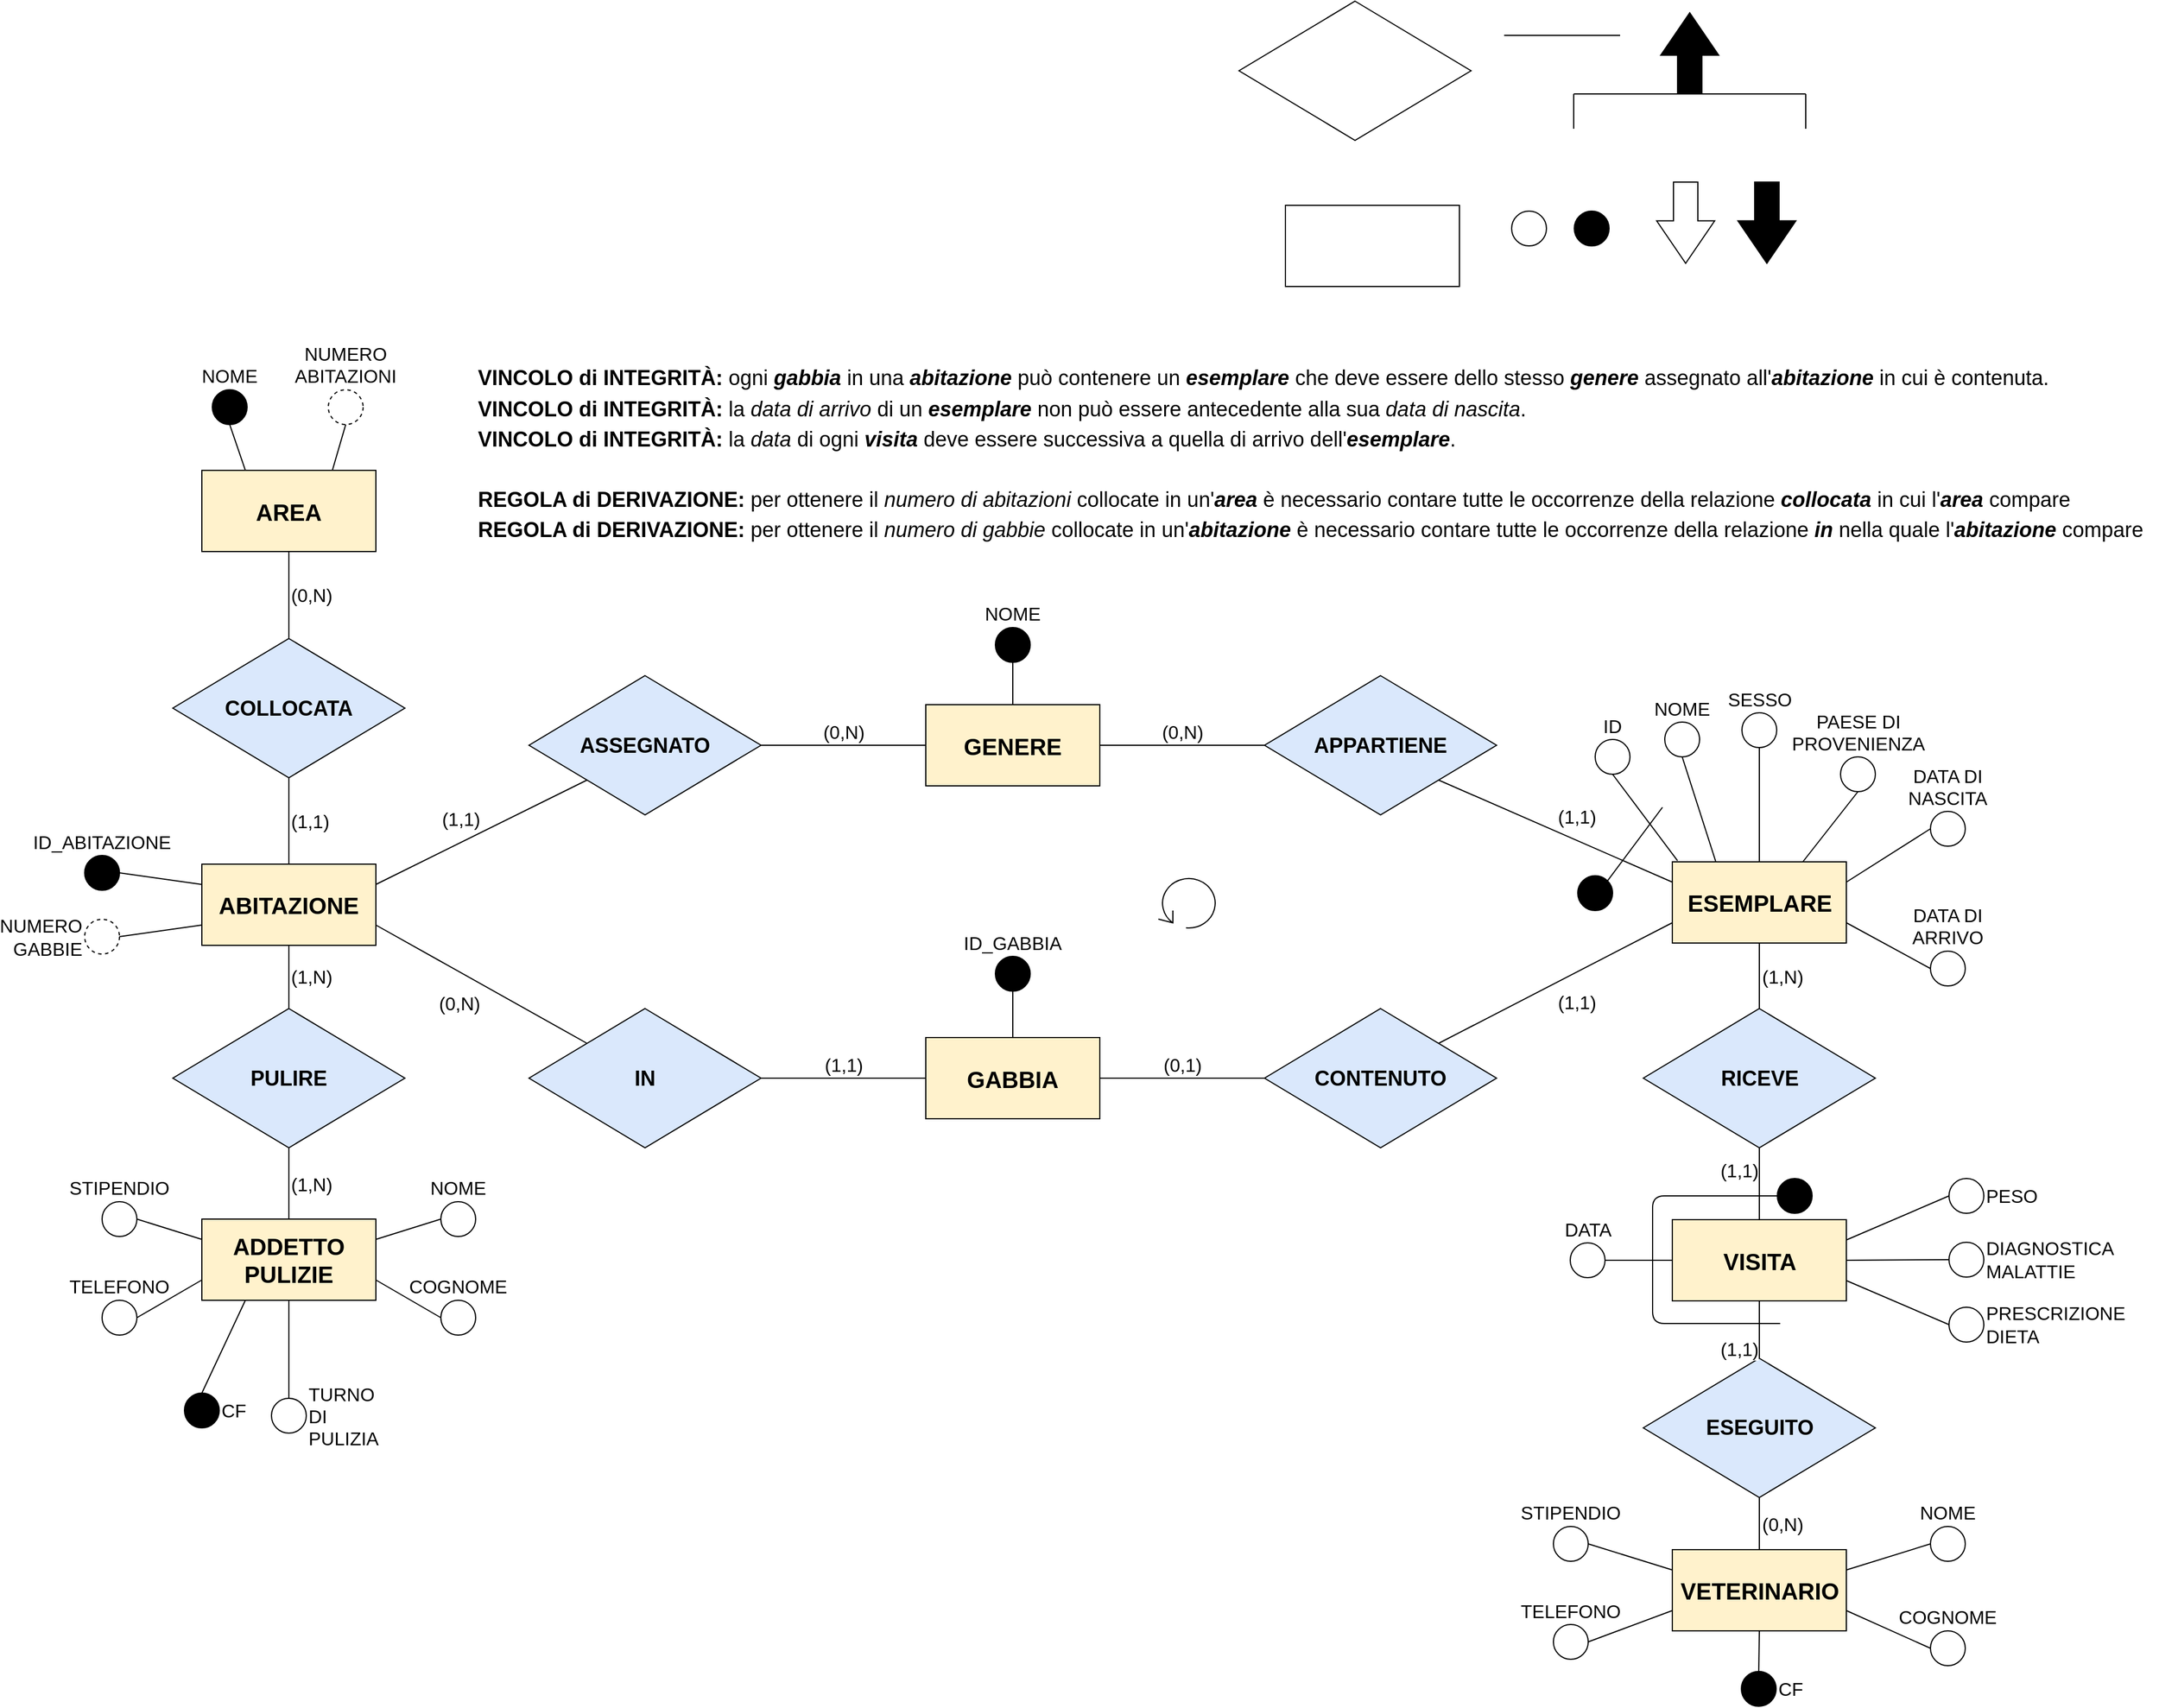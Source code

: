 <mxfile version="12.8.2" type="device"><diagram id="uCaHc9xqAQ-mQhhFOE-_" name="Page-1"><mxGraphModel dx="3413" dy="2965" grid="1" gridSize="10" guides="1" tooltips="1" connect="1" arrows="1" fold="1" page="1" pageScale="1" pageWidth="1920" pageHeight="1200" math="0" shadow="0"><root><mxCell id="0"/><mxCell id="1" parent="0"/><mxCell id="M2oDsuhWPekzFt9G_9ts-1" value="" style="rounded=0;whiteSpace=wrap;html=1;" parent="1" vertex="1"><mxGeometry x="1125" y="-104" width="150" height="70" as="geometry"/></mxCell><mxCell id="M2oDsuhWPekzFt9G_9ts-4" value="" style="html=1;shadow=0;dashed=0;align=center;verticalAlign=middle;shape=mxgraph.arrows2.arrow;dy=0.58;dx=36.6;direction=south;notch=0;" parent="1" vertex="1"><mxGeometry x="1445" y="-124" width="50" height="70" as="geometry"/></mxCell><mxCell id="M2oDsuhWPekzFt9G_9ts-5" value="" style="html=1;shadow=0;dashed=0;align=center;verticalAlign=middle;shape=mxgraph.arrows2.arrow;dy=0.58;dx=36.6;direction=south;notch=0;fillColor=#000000;" parent="1" vertex="1"><mxGeometry x="1515" y="-124" width="50" height="70" as="geometry"/></mxCell><mxCell id="M2oDsuhWPekzFt9G_9ts-7" value="" style="ellipse;whiteSpace=wrap;html=1;aspect=fixed;fillColor=#FFFFFF;" parent="1" vertex="1"><mxGeometry x="1320" y="-99" width="30" height="30" as="geometry"/></mxCell><mxCell id="M2oDsuhWPekzFt9G_9ts-18" value="" style="rhombus;whiteSpace=wrap;html=1;" parent="1" vertex="1"><mxGeometry x="1085" y="-280" width="200" height="120" as="geometry"/></mxCell><mxCell id="M2oDsuhWPekzFt9G_9ts-32" value="" style="endArrow=none;html=1;" parent="1" edge="1"><mxGeometry width="50" height="50" relative="1" as="geometry"><mxPoint x="1413.5" y="-250.5" as="sourcePoint"/><mxPoint x="1313.5" y="-250.5" as="targetPoint"/></mxGeometry></mxCell><mxCell id="M2oDsuhWPekzFt9G_9ts-33" value="" style="html=1;shadow=0;dashed=0;align=center;verticalAlign=middle;shape=mxgraph.arrows2.arrow;dy=0.58;dx=36.6;direction=south;notch=0;fillColor=#000000;rotation=180;" parent="1" vertex="1"><mxGeometry x="1448.5" y="-270" width="50" height="70" as="geometry"/></mxCell><mxCell id="M2oDsuhWPekzFt9G_9ts-34" value="" style="endArrow=none;html=1;" parent="1" edge="1"><mxGeometry width="50" height="50" relative="1" as="geometry"><mxPoint x="1373.5" y="-200" as="sourcePoint"/><mxPoint x="1573.5" y="-200" as="targetPoint"/></mxGeometry></mxCell><mxCell id="M2oDsuhWPekzFt9G_9ts-35" value="" style="endArrow=none;html=1;" parent="1" edge="1"><mxGeometry width="50" height="50" relative="1" as="geometry"><mxPoint x="1573.5" y="-200" as="sourcePoint"/><mxPoint x="1573.5" y="-170" as="targetPoint"/></mxGeometry></mxCell><mxCell id="M2oDsuhWPekzFt9G_9ts-36" value="" style="endArrow=none;html=1;" parent="1" edge="1"><mxGeometry width="50" height="50" relative="1" as="geometry"><mxPoint x="1373.5" y="-200" as="sourcePoint"/><mxPoint x="1373.5" y="-170" as="targetPoint"/><Array as="points"><mxPoint x="1373.5" y="-190"/></Array></mxGeometry></mxCell><mxCell id="M2oDsuhWPekzFt9G_9ts-64" value="" style="ellipse;html=1;aspect=fixed;fillColor=#000000;spacingBottom=0;fontSize=16;align=center;whiteSpace=wrap;labelPosition=center;verticalLabelPosition=top;verticalAlign=bottom;" parent="1" vertex="1"><mxGeometry x="1374" y="-99" width="30" height="30" as="geometry"/></mxCell><mxCell id="BwpWcqL0kcRdy4cG_pwN-1" value="&lt;font size=&quot;1&quot;&gt;&lt;b style=&quot;font-size: 20px&quot;&gt;ADDETTO PULIZIE&lt;/b&gt;&lt;/font&gt;" style="rounded=0;whiteSpace=wrap;html=1;fillColor=#fff2cc;strokeColor=#000000;" parent="1" vertex="1"><mxGeometry x="191" y="770" width="150" height="70" as="geometry"/></mxCell><mxCell id="BwpWcqL0kcRdy4cG_pwN-2" value="&lt;font size=&quot;1&quot;&gt;&lt;b style=&quot;font-size: 18px&quot;&gt;PULIRE&lt;/b&gt;&lt;/font&gt;" style="rhombus;whiteSpace=wrap;html=1;fillColor=#dae8fc;strokeColor=#000000;" parent="1" vertex="1"><mxGeometry x="166" y="588.5" width="200" height="120" as="geometry"/></mxCell><mxCell id="BwpWcqL0kcRdy4cG_pwN-4" value="TURNO DI&amp;nbsp; PULIZIA" style="ellipse;html=1;aspect=fixed;fillColor=#FFFFFF;spacingBottom=0;fontSize=16;align=left;whiteSpace=wrap;labelPosition=right;verticalLabelPosition=middle;verticalAlign=middle;direction=south;" parent="1" vertex="1"><mxGeometry x="251" y="924.5" width="30" height="30" as="geometry"/></mxCell><mxCell id="BwpWcqL0kcRdy4cG_pwN-5" value="&lt;span style=&quot;font-size: 16px ; text-align: left&quot;&gt;(1,N)&lt;/span&gt;" style="endArrow=none;html=1;exitX=0.5;exitY=1;exitDx=0;exitDy=0;labelPosition=right;verticalLabelPosition=middle;align=left;verticalAlign=middle;entryX=0.5;entryY=0;entryDx=0;entryDy=0;" parent="1" source="BwpWcqL0kcRdy4cG_pwN-2" target="BwpWcqL0kcRdy4cG_pwN-1" edge="1"><mxGeometry width="50" height="50" relative="1" as="geometry"><mxPoint x="264.5" y="768" as="sourcePoint"/><mxPoint x="387" y="887.5" as="targetPoint"/></mxGeometry></mxCell><mxCell id="BwpWcqL0kcRdy4cG_pwN-6" value="NOME" style="ellipse;html=1;aspect=fixed;fillColor=#FFFFFF;spacingBottom=0;fontSize=16;align=center;whiteSpace=wrap;labelPosition=center;verticalLabelPosition=top;verticalAlign=bottom;" parent="1" vertex="1"><mxGeometry x="397" y="755" width="30" height="30" as="geometry"/></mxCell><mxCell id="BwpWcqL0kcRdy4cG_pwN-7" value="COGNOME" style="ellipse;html=1;aspect=fixed;fillColor=#FFFFFF;spacingBottom=0;fontSize=16;align=center;whiteSpace=wrap;labelPosition=center;verticalLabelPosition=top;verticalAlign=bottom;" parent="1" vertex="1"><mxGeometry x="397" y="840" width="30" height="30" as="geometry"/></mxCell><mxCell id="BwpWcqL0kcRdy4cG_pwN-8" value="STIPENDIO" style="ellipse;html=1;aspect=fixed;fillColor=#FFFFFF;spacingBottom=0;fontSize=16;align=center;whiteSpace=wrap;labelPosition=center;verticalLabelPosition=top;verticalAlign=bottom;" parent="1" vertex="1"><mxGeometry x="105" y="755" width="30" height="30" as="geometry"/></mxCell><mxCell id="BwpWcqL0kcRdy4cG_pwN-9" value="TELEFONO" style="ellipse;html=1;aspect=fixed;fillColor=#FFFFFF;spacingBottom=0;fontSize=16;align=center;whiteSpace=wrap;labelPosition=center;verticalLabelPosition=top;verticalAlign=bottom;" parent="1" vertex="1"><mxGeometry x="105" y="840" width="30" height="30" as="geometry"/></mxCell><mxCell id="BwpWcqL0kcRdy4cG_pwN-10" value="" style="endArrow=none;html=1;fontSize=16;fontColor=#FFFFFF;entryX=1;entryY=0.5;entryDx=0;entryDy=0;exitX=0;exitY=0.75;exitDx=0;exitDy=0;" parent="1" source="BwpWcqL0kcRdy4cG_pwN-1" target="BwpWcqL0kcRdy4cG_pwN-9" edge="1"><mxGeometry width="50" height="50" relative="1" as="geometry"><mxPoint x="191.5" y="805" as="sourcePoint"/><mxPoint x="-96" y="648" as="targetPoint"/></mxGeometry></mxCell><mxCell id="BwpWcqL0kcRdy4cG_pwN-11" value="" style="endArrow=none;html=1;fontSize=16;fontColor=#FFFFFF;entryX=0;entryY=0.5;entryDx=0;entryDy=0;exitX=1;exitY=0.75;exitDx=0;exitDy=0;" parent="1" source="BwpWcqL0kcRdy4cG_pwN-1" target="BwpWcqL0kcRdy4cG_pwN-7" edge="1"><mxGeometry width="50" height="50" relative="1" as="geometry"><mxPoint x="341.5" y="805" as="sourcePoint"/><mxPoint x="156.5" y="790" as="targetPoint"/></mxGeometry></mxCell><mxCell id="BwpWcqL0kcRdy4cG_pwN-12" value="" style="endArrow=none;html=1;fontSize=16;fontColor=#FFFFFF;entryX=0;entryY=0.5;entryDx=0;entryDy=0;exitX=1;exitY=0.25;exitDx=0;exitDy=0;" parent="1" source="BwpWcqL0kcRdy4cG_pwN-1" target="BwpWcqL0kcRdy4cG_pwN-6" edge="1"><mxGeometry width="50" height="50" relative="1" as="geometry"><mxPoint x="304" y="770" as="sourcePoint"/><mxPoint x="216.5" y="759.5" as="targetPoint"/></mxGeometry></mxCell><mxCell id="BwpWcqL0kcRdy4cG_pwN-13" value="" style="endArrow=none;html=1;fontSize=16;fontColor=#FFFFFF;entryX=1;entryY=0.5;entryDx=0;entryDy=0;exitX=0;exitY=0.25;exitDx=0;exitDy=0;" parent="1" source="BwpWcqL0kcRdy4cG_pwN-1" target="BwpWcqL0kcRdy4cG_pwN-8" edge="1"><mxGeometry width="50" height="50" relative="1" as="geometry"><mxPoint x="229" y="770" as="sourcePoint"/><mxPoint x="276.5" y="744.5" as="targetPoint"/></mxGeometry></mxCell><mxCell id="BwpWcqL0kcRdy4cG_pwN-14" value="" style="endArrow=none;html=1;fontSize=16;fontColor=#FFFFFF;entryX=0;entryY=0.5;entryDx=0;entryDy=0;exitX=0.5;exitY=1;exitDx=0;exitDy=0;" parent="1" source="BwpWcqL0kcRdy4cG_pwN-1" target="BwpWcqL0kcRdy4cG_pwN-4" edge="1"><mxGeometry width="50" height="50" relative="1" as="geometry"><mxPoint x="222" y="870" as="sourcePoint"/><mxPoint x="166" y="902.5" as="targetPoint"/></mxGeometry></mxCell><mxCell id="BwpWcqL0kcRdy4cG_pwN-15" value="CF" style="ellipse;html=1;aspect=fixed;fillColor=#000000;spacingBottom=0;fontSize=16;align=left;whiteSpace=wrap;labelPosition=right;verticalLabelPosition=middle;verticalAlign=middle;" parent="1" vertex="1"><mxGeometry x="176" y="920" width="30" height="30" as="geometry"/></mxCell><mxCell id="BwpWcqL0kcRdy4cG_pwN-16" value="" style="endArrow=none;html=1;entryX=0.25;entryY=1;entryDx=0;entryDy=0;exitX=0.5;exitY=0;exitDx=0;exitDy=0;" parent="1" source="BwpWcqL0kcRdy4cG_pwN-15" target="BwpWcqL0kcRdy4cG_pwN-1" edge="1"><mxGeometry width="50" height="50" relative="1" as="geometry"><mxPoint x="14" y="1149.5" as="sourcePoint"/><mxPoint x="64" y="1099.5" as="targetPoint"/></mxGeometry></mxCell><mxCell id="BwpWcqL0kcRdy4cG_pwN-17" value="&lt;font size=&quot;1&quot;&gt;&lt;b style=&quot;font-size: 20px&quot;&gt;VETERINARIO&lt;/b&gt;&lt;/font&gt;" style="rounded=0;whiteSpace=wrap;html=1;fillColor=#fff2cc;strokeColor=#000000;" parent="1" vertex="1"><mxGeometry x="1458.5" y="1055" width="150" height="70" as="geometry"/></mxCell><mxCell id="BwpWcqL0kcRdy4cG_pwN-20" value="CF" style="ellipse;html=1;aspect=fixed;fillColor=#000000;spacingBottom=0;fontSize=16;align=left;whiteSpace=wrap;labelPosition=right;verticalLabelPosition=middle;verticalAlign=middle;" parent="1" vertex="1"><mxGeometry x="1518" y="1160" width="30" height="30" as="geometry"/></mxCell><mxCell id="BwpWcqL0kcRdy4cG_pwN-21" value="NOME" style="ellipse;html=1;aspect=fixed;fillColor=#FFFFFF;spacingBottom=0;fontSize=16;align=center;whiteSpace=wrap;labelPosition=center;verticalLabelPosition=top;verticalAlign=bottom;" parent="1" vertex="1"><mxGeometry x="1681" y="1035" width="30" height="30" as="geometry"/></mxCell><mxCell id="BwpWcqL0kcRdy4cG_pwN-22" value="COGNOME" style="ellipse;html=1;aspect=fixed;fillColor=#FFFFFF;spacingBottom=0;fontSize=16;align=center;whiteSpace=wrap;labelPosition=center;verticalLabelPosition=top;verticalAlign=bottom;" parent="1" vertex="1"><mxGeometry x="1681" y="1125" width="30" height="30" as="geometry"/></mxCell><mxCell id="BwpWcqL0kcRdy4cG_pwN-23" value="STIPENDIO" style="ellipse;html=1;aspect=fixed;fillColor=#FFFFFF;spacingBottom=0;fontSize=16;align=center;whiteSpace=wrap;labelPosition=center;verticalLabelPosition=top;verticalAlign=bottom;" parent="1" vertex="1"><mxGeometry x="1356" y="1035" width="30" height="30" as="geometry"/></mxCell><mxCell id="BwpWcqL0kcRdy4cG_pwN-24" value="TELEFONO" style="ellipse;html=1;aspect=fixed;fillColor=#FFFFFF;spacingBottom=0;fontSize=16;align=center;whiteSpace=wrap;labelPosition=center;verticalLabelPosition=top;verticalAlign=bottom;" parent="1" vertex="1"><mxGeometry x="1356" y="1119.5" width="30" height="30" as="geometry"/></mxCell><mxCell id="BwpWcqL0kcRdy4cG_pwN-26" value="" style="endArrow=none;html=1;fontSize=16;fontColor=#FFFFFF;entryX=1;entryY=0.5;entryDx=0;entryDy=0;exitX=0;exitY=0.75;exitDx=0;exitDy=0;" parent="1" source="BwpWcqL0kcRdy4cG_pwN-17" target="BwpWcqL0kcRdy4cG_pwN-24" edge="1"><mxGeometry width="50" height="50" relative="1" as="geometry"><mxPoint x="1288.5" y="969.5" as="sourcePoint"/><mxPoint x="1171" y="933" as="targetPoint"/></mxGeometry></mxCell><mxCell id="BwpWcqL0kcRdy4cG_pwN-27" value="" style="endArrow=none;html=1;fontSize=16;fontColor=#FFFFFF;entryX=0;entryY=0.5;entryDx=0;entryDy=0;exitX=1;exitY=0.75;exitDx=0;exitDy=0;" parent="1" source="BwpWcqL0kcRdy4cG_pwN-17" target="BwpWcqL0kcRdy4cG_pwN-22" edge="1"><mxGeometry width="50" height="50" relative="1" as="geometry"><mxPoint x="1468.5" y="1100" as="sourcePoint"/><mxPoint x="1423.5" y="1075" as="targetPoint"/></mxGeometry></mxCell><mxCell id="BwpWcqL0kcRdy4cG_pwN-28" value="" style="endArrow=none;html=1;fontSize=16;fontColor=#FFFFFF;entryX=0.5;entryY=0;entryDx=0;entryDy=0;exitX=0.5;exitY=1;exitDx=0;exitDy=0;" parent="1" source="BwpWcqL0kcRdy4cG_pwN-17" target="BwpWcqL0kcRdy4cG_pwN-20" edge="1"><mxGeometry width="50" height="50" relative="1" as="geometry"><mxPoint x="1536.5" y="1129.5" as="sourcePoint"/><mxPoint x="1533.5" y="1169.5" as="targetPoint"/></mxGeometry></mxCell><mxCell id="BwpWcqL0kcRdy4cG_pwN-29" value="" style="endArrow=none;html=1;fontSize=16;fontColor=#FFFFFF;entryX=0;entryY=0.5;entryDx=0;entryDy=0;exitX=1;exitY=0.25;exitDx=0;exitDy=0;" parent="1" source="BwpWcqL0kcRdy4cG_pwN-17" target="BwpWcqL0kcRdy4cG_pwN-21" edge="1"><mxGeometry width="50" height="50" relative="1" as="geometry"><mxPoint x="1506" y="1065" as="sourcePoint"/><mxPoint x="1483.5" y="1044.5" as="targetPoint"/></mxGeometry></mxCell><mxCell id="BwpWcqL0kcRdy4cG_pwN-30" value="" style="endArrow=none;html=1;fontSize=16;fontColor=#FFFFFF;entryX=1;entryY=0.5;entryDx=0;entryDy=0;exitX=0;exitY=0.25;exitDx=0;exitDy=0;" parent="1" source="BwpWcqL0kcRdy4cG_pwN-17" target="BwpWcqL0kcRdy4cG_pwN-23" edge="1"><mxGeometry width="50" height="50" relative="1" as="geometry"><mxPoint x="1543.5" y="1065" as="sourcePoint"/><mxPoint x="1543.5" y="1029.5" as="targetPoint"/></mxGeometry></mxCell><mxCell id="jpqUMprZbf6wE3b7lJpq-2" value="&lt;span style=&quot;font-size: 18px&quot;&gt;&lt;b&gt;ESEGUITO&lt;/b&gt;&lt;/span&gt;" style="rhombus;whiteSpace=wrap;html=1;fillColor=#dae8fc;strokeColor=#000000;" parent="1" vertex="1"><mxGeometry x="1433.5" y="890" width="200" height="120" as="geometry"/></mxCell><mxCell id="jpqUMprZbf6wE3b7lJpq-3" value="&lt;span style=&quot;font-size: 16px ; text-align: left&quot;&gt;(1,1)&lt;/span&gt;" style="endArrow=none;html=1;entryX=0.5;entryY=0;entryDx=0;entryDy=0;labelPosition=left;verticalLabelPosition=bottom;align=right;verticalAlign=top;exitX=0.5;exitY=1;exitDx=0;exitDy=0;" parent="1" source="jpqUMprZbf6wE3b7lJpq-14" target="jpqUMprZbf6wE3b7lJpq-2" edge="1"><mxGeometry width="50" height="50" relative="1" as="geometry"><mxPoint x="1380.5" y="740" as="sourcePoint"/><mxPoint x="1535.5" y="890" as="targetPoint"/></mxGeometry></mxCell><mxCell id="jpqUMprZbf6wE3b7lJpq-5" value="DATA" style="ellipse;html=1;aspect=fixed;fillColor=#FFFFFF;spacingBottom=0;fontSize=16;align=center;whiteSpace=wrap;labelPosition=center;verticalLabelPosition=top;verticalAlign=bottom;" parent="1" vertex="1"><mxGeometry x="1370.5" y="790.5" width="30" height="30" as="geometry"/></mxCell><mxCell id="jpqUMprZbf6wE3b7lJpq-6" value="" style="endArrow=none;html=1;fontSize=16;fontColor=#FFFFFF;entryX=0;entryY=0.5;entryDx=0;entryDy=0;exitX=1;exitY=0.5;exitDx=0;exitDy=0;" parent="1" source="jpqUMprZbf6wE3b7lJpq-5" target="jpqUMprZbf6wE3b7lJpq-14" edge="1"><mxGeometry width="50" height="50" relative="1" as="geometry"><mxPoint x="1231.5" y="815" as="sourcePoint"/><mxPoint x="1276.5" y="790" as="targetPoint"/></mxGeometry></mxCell><mxCell id="jpqUMprZbf6wE3b7lJpq-8" value="PESO" style="ellipse;html=1;aspect=fixed;fillColor=#FFFFFF;spacingBottom=0;fontSize=16;align=left;whiteSpace=wrap;labelPosition=right;verticalLabelPosition=middle;verticalAlign=middle;" parent="1" vertex="1"><mxGeometry x="1697" y="735" width="30" height="30" as="geometry"/></mxCell><mxCell id="jpqUMprZbf6wE3b7lJpq-9" value="DIAGNOSTICA MALATTIE" style="ellipse;html=1;aspect=fixed;fillColor=#FFFFFF;spacingBottom=0;fontSize=16;align=left;whiteSpace=wrap;labelPosition=right;verticalLabelPosition=middle;verticalAlign=middle;" parent="1" vertex="1"><mxGeometry x="1697" y="790" width="30" height="30" as="geometry"/></mxCell><mxCell id="jpqUMprZbf6wE3b7lJpq-10" value="PRESCRIZIONE DIETA" style="ellipse;html=1;aspect=fixed;fillColor=#FFFFFF;spacingBottom=0;fontSize=16;align=left;whiteSpace=wrap;labelPosition=right;verticalLabelPosition=middle;verticalAlign=middle;" parent="1" vertex="1"><mxGeometry x="1697" y="846" width="30" height="30" as="geometry"/></mxCell><mxCell id="jpqUMprZbf6wE3b7lJpq-11" value="" style="endArrow=none;html=1;fontSize=16;fontColor=#FFFFFF;entryX=1;entryY=0.25;entryDx=0;entryDy=0;exitX=0;exitY=0.5;exitDx=0;exitDy=0;" parent="1" source="jpqUMprZbf6wE3b7lJpq-8" target="jpqUMprZbf6wE3b7lJpq-14" edge="1"><mxGeometry width="50" height="50" relative="1" as="geometry"><mxPoint x="1659" y="922" as="sourcePoint"/><mxPoint x="1694" y="805.5" as="targetPoint"/></mxGeometry></mxCell><mxCell id="jpqUMprZbf6wE3b7lJpq-12" value="" style="endArrow=none;html=1;fontSize=16;fontColor=#FFFFFF;entryX=1;entryY=0.5;entryDx=0;entryDy=0;exitX=0;exitY=0.5;exitDx=0;exitDy=0;" parent="1" source="jpqUMprZbf6wE3b7lJpq-9" target="jpqUMprZbf6wE3b7lJpq-14" edge="1"><mxGeometry width="50" height="50" relative="1" as="geometry"><mxPoint x="1764" y="836.5" as="sourcePoint"/><mxPoint x="1694" y="805.5" as="targetPoint"/></mxGeometry></mxCell><mxCell id="jpqUMprZbf6wE3b7lJpq-13" value="" style="endArrow=none;html=1;fontSize=16;fontColor=#FFFFFF;exitX=0;exitY=0.5;exitDx=0;exitDy=0;entryX=1;entryY=0.75;entryDx=0;entryDy=0;" parent="1" source="jpqUMprZbf6wE3b7lJpq-10" target="jpqUMprZbf6wE3b7lJpq-14" edge="1"><mxGeometry width="50" height="50" relative="1" as="geometry"><mxPoint x="1764" y="922" as="sourcePoint"/><mxPoint x="1694" y="805.5" as="targetPoint"/></mxGeometry></mxCell><mxCell id="jpqUMprZbf6wE3b7lJpq-14" value="&lt;font size=&quot;1&quot;&gt;&lt;b style=&quot;font-size: 20px&quot;&gt;VISITA&lt;/b&gt;&lt;/font&gt;" style="rounded=0;whiteSpace=wrap;html=1;fillColor=#fff2cc;strokeColor=#000000;" parent="1" vertex="1"><mxGeometry x="1458.5" y="770.5" width="150" height="70" as="geometry"/></mxCell><mxCell id="jpqUMprZbf6wE3b7lJpq-15" value="&lt;span style=&quot;font-size: 16px ; text-align: left&quot;&gt;(1,1)&lt;/span&gt;" style="endArrow=none;html=1;entryX=0.5;entryY=0;entryDx=0;entryDy=0;labelPosition=left;verticalLabelPosition=top;align=right;verticalAlign=bottom;exitX=0.5;exitY=1;exitDx=0;exitDy=0;" parent="1" source="0aWFggnTnpbjUfqUeQiB-104" target="jpqUMprZbf6wE3b7lJpq-14" edge="1"><mxGeometry width="50" height="50" relative="1" as="geometry"><mxPoint x="1533.5" y="735" as="sourcePoint"/><mxPoint x="1568.5" y="678" as="targetPoint"/></mxGeometry></mxCell><mxCell id="jpqUMprZbf6wE3b7lJpq-17" value="&lt;font color=&quot;#000000&quot;&gt;(0,N)&lt;br&gt;&lt;/font&gt;" style="endArrow=none;html=1;fontSize=16;fontColor=#FFFFFF;exitX=0.5;exitY=0;exitDx=0;exitDy=0;entryX=0.5;entryY=1;entryDx=0;entryDy=0;labelPosition=right;verticalLabelPosition=middle;align=left;verticalAlign=middle;" parent="1" source="BwpWcqL0kcRdy4cG_pwN-17" target="jpqUMprZbf6wE3b7lJpq-2" edge="1"><mxGeometry width="50" height="50" relative="1" as="geometry"><mxPoint x="1107.5" y="1016" as="sourcePoint"/><mxPoint x="1533.5" y="1025" as="targetPoint"/></mxGeometry></mxCell><mxCell id="jpqUMprZbf6wE3b7lJpq-18" value="" style="ellipse;html=1;aspect=fixed;fillColor=#000000;spacingBottom=0;fontSize=16;align=center;whiteSpace=wrap;labelPosition=center;verticalLabelPosition=top;verticalAlign=bottom;" parent="1" vertex="1"><mxGeometry x="1549" y="735" width="30" height="30" as="geometry"/></mxCell><mxCell id="jpqUMprZbf6wE3b7lJpq-19" value="" style="endArrow=none;html=1;" parent="1" edge="1"><mxGeometry width="50" height="50" relative="1" as="geometry"><mxPoint x="1441.5" y="800" as="sourcePoint"/><mxPoint x="1551.5" y="860" as="targetPoint"/><Array as="points"><mxPoint x="1441.5" y="860"/></Array></mxGeometry></mxCell><mxCell id="jpqUMprZbf6wE3b7lJpq-20" value="" style="endArrow=none;html=1;exitX=0;exitY=0.5;exitDx=0;exitDy=0;" parent="1" source="jpqUMprZbf6wE3b7lJpq-18" edge="1"><mxGeometry width="50" height="50" relative="1" as="geometry"><mxPoint x="1551.5" y="750" as="sourcePoint"/><mxPoint x="1441.5" y="810" as="targetPoint"/><Array as="points"><mxPoint x="1441.5" y="750"/></Array></mxGeometry></mxCell><mxCell id="0aWFggnTnpbjUfqUeQiB-56" value="&lt;font size=&quot;1&quot;&gt;&lt;b style=&quot;font-size: 20px&quot;&gt;ESEMPLARE&lt;/b&gt;&lt;/font&gt;" style="rounded=0;whiteSpace=wrap;html=1;fillColor=#fff2cc;strokeColor=#000000;" parent="1" vertex="1"><mxGeometry x="1458.5" y="462" width="150" height="70" as="geometry"/></mxCell><mxCell id="0aWFggnTnpbjUfqUeQiB-57" value="&lt;span style=&quot;font-size: 20px&quot;&gt;&lt;b&gt;AREA&lt;/b&gt;&lt;/span&gt;" style="rounded=0;whiteSpace=wrap;html=1;fillColor=#fff2cc;strokeColor=#000000;" parent="1" vertex="1"><mxGeometry x="191" y="124.5" width="150" height="70" as="geometry"/></mxCell><mxCell id="0aWFggnTnpbjUfqUeQiB-58" value="&lt;span style=&quot;font-size: 20px&quot;&gt;&lt;b&gt;ABITAZIONE&lt;/b&gt;&lt;/span&gt;" style="rounded=0;whiteSpace=wrap;html=1;fillColor=#fff2cc;strokeColor=#000000;" parent="1" vertex="1"><mxGeometry x="191" y="464" width="150" height="70" as="geometry"/></mxCell><mxCell id="0aWFggnTnpbjUfqUeQiB-59" value="&lt;font size=&quot;1&quot;&gt;&lt;b style=&quot;font-size: 20px&quot;&gt;GABBIA&lt;/b&gt;&lt;/font&gt;" style="rounded=0;whiteSpace=wrap;html=1;fillColor=#fff2cc;strokeColor=#000000;" parent="1" vertex="1"><mxGeometry x="815" y="613.5" width="150" height="70" as="geometry"/></mxCell><mxCell id="0aWFggnTnpbjUfqUeQiB-60" value="&lt;span style=&quot;font-size: 18px&quot;&gt;&lt;b&gt;CONTENUTO&lt;/b&gt;&lt;/span&gt;" style="rhombus;whiteSpace=wrap;html=1;fillColor=#dae8fc;strokeColor=#000000;" parent="1" vertex="1"><mxGeometry x="1107" y="588.5" width="200" height="120" as="geometry"/></mxCell><mxCell id="0aWFggnTnpbjUfqUeQiB-61" value="&lt;span style=&quot;font-size: 16px ; text-align: left&quot;&gt;(1,1)&lt;/span&gt;" style="endArrow=none;html=1;exitX=0;exitY=0.75;exitDx=0;exitDy=0;entryX=1;entryY=0;entryDx=0;entryDy=0;labelPosition=right;verticalLabelPosition=bottom;align=left;verticalAlign=top;" parent="1" source="0aWFggnTnpbjUfqUeQiB-56" target="0aWFggnTnpbjUfqUeQiB-60" edge="1"><mxGeometry width="50" height="50" relative="1" as="geometry"><mxPoint x="1601" y="535.5" as="sourcePoint"/><mxPoint x="1246.0" y="497" as="targetPoint"/></mxGeometry></mxCell><mxCell id="0aWFggnTnpbjUfqUeQiB-62" value="&lt;span style=&quot;font-size: 16px ; text-align: left&quot;&gt;(0,1)&lt;/span&gt;" style="endArrow=none;html=1;exitX=0;exitY=0.5;exitDx=0;exitDy=0;labelPosition=center;verticalLabelPosition=top;align=center;verticalAlign=bottom;entryX=1;entryY=0.5;entryDx=0;entryDy=0;" parent="1" source="0aWFggnTnpbjUfqUeQiB-60" target="0aWFggnTnpbjUfqUeQiB-59" edge="1"><mxGeometry width="50" height="50" relative="1" as="geometry"><mxPoint x="1015" y="557" as="sourcePoint"/><mxPoint x="955" y="521" as="targetPoint"/></mxGeometry></mxCell><mxCell id="0aWFggnTnpbjUfqUeQiB-63" value="&lt;span style=&quot;font-size: 18px&quot;&gt;&lt;b&gt;IN&lt;/b&gt;&lt;/span&gt;" style="rhombus;whiteSpace=wrap;html=1;fillColor=#dae8fc;strokeColor=#000000;" parent="1" vertex="1"><mxGeometry x="473" y="588.5" width="200" height="120" as="geometry"/></mxCell><mxCell id="0aWFggnTnpbjUfqUeQiB-64" value="&lt;span style=&quot;font-size: 16px ; text-align: left&quot;&gt;(0,N)&lt;/span&gt;" style="endArrow=none;html=1;entryX=0;entryY=0;entryDx=0;entryDy=0;labelPosition=left;verticalLabelPosition=bottom;align=right;verticalAlign=top;exitX=1;exitY=0.75;exitDx=0;exitDy=0;" parent="1" source="0aWFggnTnpbjUfqUeQiB-58" target="0aWFggnTnpbjUfqUeQiB-63" edge="1"><mxGeometry width="50" height="50" relative="1" as="geometry"><mxPoint x="736" y="389" as="sourcePoint"/><mxPoint x="306" y="502.5" as="targetPoint"/></mxGeometry></mxCell><mxCell id="0aWFggnTnpbjUfqUeQiB-65" value="&lt;span style=&quot;font-size: 16px ; text-align: left&quot;&gt;(1,1)&lt;/span&gt;" style="endArrow=none;html=1;entryX=0;entryY=0.5;entryDx=0;entryDy=0;exitX=1;exitY=0.5;exitDx=0;exitDy=0;labelPosition=center;verticalLabelPosition=top;align=center;verticalAlign=bottom;" parent="1" source="0aWFggnTnpbjUfqUeQiB-63" target="0aWFggnTnpbjUfqUeQiB-59" edge="1"><mxGeometry width="50" height="50" relative="1" as="geometry"><mxPoint x="910" y="612" as="sourcePoint"/><mxPoint x="810" y="612" as="targetPoint"/></mxGeometry></mxCell><mxCell id="0aWFggnTnpbjUfqUeQiB-66" value="&lt;span style=&quot;font-size: 16px ; text-align: left&quot;&gt;(1,N)&lt;/span&gt;" style="endArrow=none;html=1;labelPosition=right;verticalLabelPosition=middle;align=left;verticalAlign=middle;entryX=0.5;entryY=1;entryDx=0;entryDy=0;exitX=0.5;exitY=0;exitDx=0;exitDy=0;" parent="1" source="BwpWcqL0kcRdy4cG_pwN-2" target="0aWFggnTnpbjUfqUeQiB-58" edge="1"><mxGeometry width="50" height="50" relative="1" as="geometry"><mxPoint x="230" y="605" as="sourcePoint"/><mxPoint x="566" y="609" as="targetPoint"/></mxGeometry></mxCell><mxCell id="0aWFggnTnpbjUfqUeQiB-67" value="&lt;span style=&quot;font-size: 18px&quot;&gt;&lt;b&gt;COLLOCATA&lt;/b&gt;&lt;/span&gt;" style="rhombus;whiteSpace=wrap;html=1;fillColor=#dae8fc;strokeColor=#000000;" parent="1" vertex="1"><mxGeometry x="166" y="269.5" width="200" height="120" as="geometry"/></mxCell><mxCell id="0aWFggnTnpbjUfqUeQiB-68" value="&lt;span style=&quot;font-size: 16px&quot;&gt;(0,N)&lt;/span&gt;" style="endArrow=none;html=1;entryX=0.5;entryY=1;entryDx=0;entryDy=0;exitX=0.5;exitY=0;exitDx=0;exitDy=0;labelPosition=right;verticalLabelPosition=middle;align=left;verticalAlign=middle;" parent="1" source="0aWFggnTnpbjUfqUeQiB-67" target="0aWFggnTnpbjUfqUeQiB-57" edge="1"><mxGeometry width="50" height="50" relative="1" as="geometry"><mxPoint x="-164" y="944.5" as="sourcePoint"/><mxPoint x="-114" y="894.5" as="targetPoint"/></mxGeometry></mxCell><mxCell id="0aWFggnTnpbjUfqUeQiB-69" value="&lt;font style=&quot;font-size: 16px&quot;&gt;(1,1)&lt;/font&gt;" style="endArrow=none;html=1;entryX=0.5;entryY=1;entryDx=0;entryDy=0;exitX=0.5;exitY=0;exitDx=0;exitDy=0;align=left;labelPosition=right;verticalLabelPosition=middle;verticalAlign=middle;" parent="1" source="0aWFggnTnpbjUfqUeQiB-58" target="0aWFggnTnpbjUfqUeQiB-67" edge="1"><mxGeometry width="50" height="50" relative="1" as="geometry"><mxPoint x="-174" y="883.5" as="sourcePoint"/><mxPoint x="-124" y="833.5" as="targetPoint"/></mxGeometry></mxCell><mxCell id="0aWFggnTnpbjUfqUeQiB-70" value="DATA DI ARRIVO" style="ellipse;html=1;aspect=fixed;fillColor=#FFFFFF;spacingBottom=0;fontSize=16;align=center;whiteSpace=wrap;labelPosition=center;verticalLabelPosition=top;verticalAlign=bottom;" parent="1" vertex="1"><mxGeometry x="1681" y="539" width="30" height="30" as="geometry"/></mxCell><mxCell id="0aWFggnTnpbjUfqUeQiB-71" value="NOME" style="ellipse;html=1;aspect=fixed;fillColor=#FFFFFF;spacingBottom=0;fontSize=16;align=center;whiteSpace=wrap;labelPosition=center;verticalLabelPosition=top;verticalAlign=bottom;" parent="1" vertex="1"><mxGeometry x="1452" y="341.5" width="30" height="30" as="geometry"/></mxCell><mxCell id="0aWFggnTnpbjUfqUeQiB-72" value="PAESE DI PROVENIENZA" style="ellipse;html=1;aspect=fixed;fillColor=#FFFFFF;spacingBottom=0;fontSize=16;align=center;whiteSpace=wrap;labelPosition=center;verticalLabelPosition=top;verticalAlign=bottom;" parent="1" vertex="1"><mxGeometry x="1603.5" y="371.5" width="30" height="30" as="geometry"/></mxCell><mxCell id="0aWFggnTnpbjUfqUeQiB-73" value="SESSO" style="ellipse;html=1;aspect=fixed;fillColor=#FFFFFF;spacingBottom=0;fontSize=16;align=center;whiteSpace=wrap;labelPosition=center;verticalLabelPosition=top;verticalAlign=bottom;" parent="1" vertex="1"><mxGeometry x="1518.5" y="333.5" width="30" height="30" as="geometry"/></mxCell><mxCell id="0aWFggnTnpbjUfqUeQiB-74" value="DATA DI NASCITA" style="ellipse;html=1;aspect=fixed;fillColor=#FFFFFF;spacingBottom=0;fontSize=16;align=center;whiteSpace=wrap;labelPosition=center;verticalLabelPosition=top;verticalAlign=bottom;" parent="1" vertex="1"><mxGeometry x="1681" y="418.5" width="30" height="30" as="geometry"/></mxCell><mxCell id="0aWFggnTnpbjUfqUeQiB-75" value="NOME" style="ellipse;html=1;aspect=fixed;fillColor=#000000;spacingBottom=0;fontSize=16;align=center;whiteSpace=wrap;labelPosition=center;verticalLabelPosition=top;verticalAlign=bottom;" parent="1" vertex="1"><mxGeometry x="200" y="55" width="30" height="30" as="geometry"/></mxCell><mxCell id="0aWFggnTnpbjUfqUeQiB-76" value="NUMERO ABITAZIONI" style="ellipse;html=1;aspect=fixed;fillColor=#FFFFFF;spacingBottom=0;fontSize=16;align=center;whiteSpace=wrap;labelPosition=center;verticalLabelPosition=top;verticalAlign=bottom;dashed=1;" parent="1" vertex="1"><mxGeometry x="300" y="55" width="30" height="30" as="geometry"/></mxCell><mxCell id="0aWFggnTnpbjUfqUeQiB-77" value="ID_ABITAZIONE" style="ellipse;html=1;aspect=fixed;fillColor=#000000;spacingBottom=0;fontSize=16;align=center;whiteSpace=wrap;labelPosition=center;verticalLabelPosition=top;verticalAlign=bottom;" parent="1" vertex="1"><mxGeometry x="90" y="456.5" width="30" height="30" as="geometry"/></mxCell><mxCell id="0aWFggnTnpbjUfqUeQiB-78" value="ID_GABBIA" style="ellipse;html=1;aspect=fixed;fillColor=#000000;spacingBottom=0;fontSize=16;align=center;whiteSpace=wrap;labelPosition=center;verticalLabelPosition=top;verticalAlign=bottom;" parent="1" vertex="1"><mxGeometry x="875" y="543.5" width="30" height="30" as="geometry"/></mxCell><mxCell id="0aWFggnTnpbjUfqUeQiB-79" value="NUMERO GABBIE" style="ellipse;html=1;aspect=fixed;fillColor=#FFFFFF;spacingBottom=0;fontSize=16;align=right;whiteSpace=wrap;labelPosition=left;verticalLabelPosition=middle;verticalAlign=middle;dashed=1;" parent="1" vertex="1"><mxGeometry x="90" y="511.5" width="30" height="30" as="geometry"/></mxCell><mxCell id="0aWFggnTnpbjUfqUeQiB-80" value="" style="endArrow=none;html=1;fontSize=16;fontColor=#FFFFFF;exitX=0.5;exitY=1;exitDx=0;exitDy=0;entryX=0.5;entryY=0;entryDx=0;entryDy=0;" parent="1" source="0aWFggnTnpbjUfqUeQiB-78" target="0aWFggnTnpbjUfqUeQiB-59" edge="1"><mxGeometry width="50" height="50" relative="1" as="geometry"><mxPoint x="265" y="1083.5" as="sourcePoint"/><mxPoint x="880" y="538.5" as="targetPoint"/></mxGeometry></mxCell><mxCell id="0aWFggnTnpbjUfqUeQiB-81" value="" style="endArrow=none;html=1;fontSize=16;fontColor=#FFFFFF;exitX=1;exitY=0.5;exitDx=0;exitDy=0;entryX=0;entryY=0.25;entryDx=0;entryDy=0;" parent="1" source="0aWFggnTnpbjUfqUeQiB-77" target="0aWFggnTnpbjUfqUeQiB-58" edge="1"><mxGeometry width="50" height="50" relative="1" as="geometry"><mxPoint x="-269.607" y="514.393" as="sourcePoint"/><mxPoint x="196" y="464.5" as="targetPoint"/></mxGeometry></mxCell><mxCell id="0aWFggnTnpbjUfqUeQiB-82" value="" style="endArrow=none;html=1;fontSize=16;fontColor=#FFFFFF;entryX=0.25;entryY=0;entryDx=0;entryDy=0;exitX=0.5;exitY=1;exitDx=0;exitDy=0;" parent="1" source="0aWFggnTnpbjUfqUeQiB-75" target="0aWFggnTnpbjUfqUeQiB-57" edge="1"><mxGeometry width="50" height="50" relative="1" as="geometry"><mxPoint x="101" y="465.5" as="sourcePoint"/><mxPoint x="-4" y="400" as="targetPoint"/></mxGeometry></mxCell><mxCell id="0aWFggnTnpbjUfqUeQiB-83" value="" style="endArrow=none;html=1;fontSize=16;fontColor=#FFFFFF;entryX=0.75;entryY=0;entryDx=0;entryDy=0;exitX=0.5;exitY=1;exitDx=0;exitDy=0;" parent="1" source="0aWFggnTnpbjUfqUeQiB-76" target="0aWFggnTnpbjUfqUeQiB-57" edge="1"><mxGeometry width="50" height="50" relative="1" as="geometry"><mxPoint x="56" y="154.5" as="sourcePoint"/><mxPoint x="21" y="169.5" as="targetPoint"/></mxGeometry></mxCell><mxCell id="0aWFggnTnpbjUfqUeQiB-84" value="" style="endArrow=none;html=1;fontSize=16;fontColor=#FFFFFF;entryX=0;entryY=0.75;entryDx=0;entryDy=0;exitX=1;exitY=0.5;exitDx=0;exitDy=0;" parent="1" source="0aWFggnTnpbjUfqUeQiB-79" target="0aWFggnTnpbjUfqUeQiB-58" edge="1"><mxGeometry width="50" height="50" relative="1" as="geometry"><mxPoint x="-514" y="930" as="sourcePoint"/><mxPoint x="-464" y="880" as="targetPoint"/></mxGeometry></mxCell><mxCell id="0aWFggnTnpbjUfqUeQiB-85" value="(1,1)" style="endArrow=none;html=1;exitX=0;exitY=0.25;exitDx=0;exitDy=0;entryX=1;entryY=1;entryDx=0;entryDy=0;fontSize=16;labelPosition=right;verticalLabelPosition=top;align=left;verticalAlign=bottom;" parent="1" source="0aWFggnTnpbjUfqUeQiB-56" target="0aWFggnTnpbjUfqUeQiB-97" edge="1"><mxGeometry width="50" height="50" relative="1" as="geometry"><mxPoint x="1468.5" y="507" as="sourcePoint"/><mxPoint x="1376.0" y="433.5" as="targetPoint"/></mxGeometry></mxCell><mxCell id="0aWFggnTnpbjUfqUeQiB-86" value="" style="endArrow=none;html=1;exitX=0.25;exitY=0;exitDx=0;exitDy=0;entryX=0.5;entryY=1;entryDx=0;entryDy=0;" parent="1" source="0aWFggnTnpbjUfqUeQiB-56" target="0aWFggnTnpbjUfqUeQiB-71" edge="1"><mxGeometry width="50" height="50" relative="1" as="geometry"><mxPoint x="1506" y="472" as="sourcePoint"/><mxPoint x="1328.5" y="403.5" as="targetPoint"/></mxGeometry></mxCell><mxCell id="0aWFggnTnpbjUfqUeQiB-87" value="" style="endArrow=none;html=1;exitX=0.5;exitY=0;exitDx=0;exitDy=0;entryX=0.5;entryY=1;entryDx=0;entryDy=0;" parent="1" source="0aWFggnTnpbjUfqUeQiB-56" target="0aWFggnTnpbjUfqUeQiB-73" edge="1"><mxGeometry width="50" height="50" relative="1" as="geometry"><mxPoint x="1516" y="482" as="sourcePoint"/><mxPoint x="1338.5" y="413.5" as="targetPoint"/></mxGeometry></mxCell><mxCell id="0aWFggnTnpbjUfqUeQiB-88" value="" style="endArrow=none;html=1;exitX=0.75;exitY=0;exitDx=0;exitDy=0;entryX=0.5;entryY=1;entryDx=0;entryDy=0;" parent="1" source="0aWFggnTnpbjUfqUeQiB-56" target="0aWFggnTnpbjUfqUeQiB-72" edge="1"><mxGeometry width="50" height="50" relative="1" as="geometry"><mxPoint x="1543.5" y="472" as="sourcePoint"/><mxPoint x="1468.5" y="403.5" as="targetPoint"/></mxGeometry></mxCell><mxCell id="0aWFggnTnpbjUfqUeQiB-89" value="" style="endArrow=none;html=1;entryX=0;entryY=0.5;entryDx=0;entryDy=0;exitX=1;exitY=0.25;exitDx=0;exitDy=0;" parent="1" source="0aWFggnTnpbjUfqUeQiB-56" target="0aWFggnTnpbjUfqUeQiB-74" edge="1"><mxGeometry width="50" height="50" relative="1" as="geometry"><mxPoint x="1576" y="459.5" as="sourcePoint"/><mxPoint x="1566" y="403.5" as="targetPoint"/></mxGeometry></mxCell><mxCell id="0aWFggnTnpbjUfqUeQiB-90" value="" style="endArrow=none;html=1;entryX=0;entryY=0.5;entryDx=0;entryDy=0;exitX=1;exitY=0.75;exitDx=0;exitDy=0;" parent="1" source="0aWFggnTnpbjUfqUeQiB-56" target="0aWFggnTnpbjUfqUeQiB-70" edge="1"><mxGeometry width="50" height="50" relative="1" as="geometry"><mxPoint x="1563.15" y="469.13" as="sourcePoint"/><mxPoint x="1668.5" y="403.5" as="targetPoint"/></mxGeometry></mxCell><mxCell id="0aWFggnTnpbjUfqUeQiB-91" value="&lt;font style=&quot;font-size: 18px&quot;&gt;&lt;b&gt;VINCOLO di INTEGRITÀ:&lt;/b&gt; ogni &lt;b&gt;&lt;i&gt;gabbia&lt;/i&gt;&lt;/b&gt; in una &lt;b&gt;&lt;i&gt;abitazione&lt;/i&gt;&lt;/b&gt; può contenere un &lt;b&gt;&lt;i&gt;esemplare&lt;/i&gt;&lt;/b&gt;&amp;nbsp;che deve essere dello stesso &lt;b&gt;&lt;i&gt;genere&lt;/i&gt;&lt;/b&gt; assegnato all'&lt;b&gt;&lt;i&gt;abitazione&lt;/i&gt;&lt;/b&gt; in cui è contenuta.&lt;/font&gt;" style="text;html=1;resizable=0;points=[];autosize=1;align=left;verticalAlign=top;spacingTop=-4;" parent="1" vertex="1"><mxGeometry x="427" y="31.5" width="1370" height="20" as="geometry"/></mxCell><mxCell id="0aWFggnTnpbjUfqUeQiB-92" value="ID" style="ellipse;html=1;aspect=fixed;fillColor=#FFFFFF;spacingBottom=0;fontSize=16;align=center;whiteSpace=wrap;labelPosition=center;verticalLabelPosition=top;verticalAlign=bottom;" parent="1" vertex="1"><mxGeometry x="1392" y="356.5" width="30" height="30" as="geometry"/></mxCell><mxCell id="0aWFggnTnpbjUfqUeQiB-93" value="" style="endArrow=none;html=1;exitX=0.03;exitY=-0.014;exitDx=0;exitDy=0;entryX=0.5;entryY=1;entryDx=0;entryDy=0;exitPerimeter=0;" parent="1" source="0aWFggnTnpbjUfqUeQiB-56" target="0aWFggnTnpbjUfqUeQiB-92" edge="1"><mxGeometry width="50" height="50" relative="1" as="geometry"><mxPoint x="1436" y="477" as="sourcePoint"/><mxPoint x="1268.5" y="418.5" as="targetPoint"/></mxGeometry></mxCell><mxCell id="0aWFggnTnpbjUfqUeQiB-94" value="&lt;font style=&quot;font-size: 18px&quot;&gt;&lt;b&gt;VINCOLO di INTEGRITÀ:&lt;/b&gt;&amp;nbsp;la &lt;i&gt;data di arrivo&lt;/i&gt; di un &lt;b&gt;&lt;i&gt;esemplare&lt;/i&gt;&lt;/b&gt; non può essere antecedente alla sua &lt;i&gt;data di nascita&lt;/i&gt;.&lt;/font&gt;" style="text;html=1;resizable=0;points=[];autosize=1;align=left;verticalAlign=top;spacingTop=-4;" parent="1" vertex="1"><mxGeometry x="427" y="58.5" width="920" height="20" as="geometry"/></mxCell><mxCell id="0aWFggnTnpbjUfqUeQiB-95" value="&lt;font size=&quot;1&quot;&gt;&lt;b style=&quot;font-size: 20px&quot;&gt;GENERE&lt;/b&gt;&lt;/font&gt;" style="rounded=0;whiteSpace=wrap;html=1;fillColor=#fff2cc;strokeColor=#000000;" parent="1" vertex="1"><mxGeometry x="815" y="326.5" width="150" height="70" as="geometry"/></mxCell><mxCell id="0aWFggnTnpbjUfqUeQiB-96" value="&lt;span style=&quot;font-size: 18px&quot;&gt;&lt;b&gt;ASSEGNATO&lt;/b&gt;&lt;/span&gt;" style="rhombus;whiteSpace=wrap;html=1;fillColor=#dae8fc;strokeColor=#000000;" parent="1" vertex="1"><mxGeometry x="473" y="301.5" width="200" height="120" as="geometry"/></mxCell><mxCell id="0aWFggnTnpbjUfqUeQiB-97" value="&lt;span style=&quot;font-size: 18px&quot;&gt;&lt;b&gt;APPARTIENE&lt;/b&gt;&lt;/span&gt;" style="rhombus;whiteSpace=wrap;html=1;fillColor=#dae8fc;strokeColor=#000000;" parent="1" vertex="1"><mxGeometry x="1107" y="301.5" width="200" height="120" as="geometry"/></mxCell><mxCell id="0aWFggnTnpbjUfqUeQiB-98" value="&lt;font color=&quot;#000000&quot;&gt;(0,N)&lt;/font&gt;" style="endArrow=none;html=1;fontSize=16;fontColor=#FFFFFF;exitX=1;exitY=0.5;exitDx=0;exitDy=0;entryX=0;entryY=0.5;entryDx=0;entryDy=0;labelPosition=center;verticalLabelPosition=top;align=center;verticalAlign=bottom;" parent="1" source="0aWFggnTnpbjUfqUeQiB-96" target="0aWFggnTnpbjUfqUeQiB-95" edge="1"><mxGeometry width="50" height="50" relative="1" as="geometry"><mxPoint x="313.5" y="509" as="sourcePoint"/><mxPoint x="540" y="371.5" as="targetPoint"/></mxGeometry></mxCell><mxCell id="0aWFggnTnpbjUfqUeQiB-99" value="&lt;font color=&quot;#000000&quot;&gt;(0,N)&lt;/font&gt;" style="endArrow=none;html=1;fontSize=16;fontColor=#FFFFFF;exitX=1;exitY=0.5;exitDx=0;exitDy=0;entryX=0;entryY=0.5;entryDx=0;entryDy=0;labelPosition=center;verticalLabelPosition=top;align=center;verticalAlign=bottom;" parent="1" source="0aWFggnTnpbjUfqUeQiB-95" target="0aWFggnTnpbjUfqUeQiB-97" edge="1"><mxGeometry width="50" height="50" relative="1" as="geometry"><mxPoint x="640" y="311.5" as="sourcePoint"/><mxPoint x="801" y="239.5" as="targetPoint"/></mxGeometry></mxCell><mxCell id="0aWFggnTnpbjUfqUeQiB-100" value="NOME" style="ellipse;html=1;aspect=fixed;fillColor=#000000;spacingBottom=0;fontSize=16;align=center;whiteSpace=wrap;labelPosition=center;verticalLabelPosition=top;verticalAlign=bottom;" parent="1" vertex="1"><mxGeometry x="875" y="260" width="30" height="30" as="geometry"/></mxCell><mxCell id="0aWFggnTnpbjUfqUeQiB-101" value="" style="endArrow=none;html=1;exitX=0.5;exitY=0;exitDx=0;exitDy=0;entryX=0.5;entryY=1;entryDx=0;entryDy=0;" parent="1" source="0aWFggnTnpbjUfqUeQiB-95" target="0aWFggnTnpbjUfqUeQiB-100" edge="1"><mxGeometry width="50" height="50" relative="1" as="geometry"><mxPoint x="862" y="174.52" as="sourcePoint"/><mxPoint x="667.5" y="132" as="targetPoint"/></mxGeometry></mxCell><mxCell id="0aWFggnTnpbjUfqUeQiB-102" value="" style="shape=mxgraph.bpmn.loop;html=1;outlineConnect=0;rounded=1;fillColor=#000000;fontSize=16;" parent="1" vertex="1"><mxGeometry x="1015.5" y="474" width="51" height="46" as="geometry"/></mxCell><mxCell id="0aWFggnTnpbjUfqUeQiB-103" value="&lt;span style=&quot;font-size: 16px ; text-align: left&quot;&gt;(1,1)&lt;/span&gt;" style="endArrow=none;html=1;entryX=0;entryY=1;entryDx=0;entryDy=0;labelPosition=left;verticalLabelPosition=top;align=right;verticalAlign=bottom;exitX=1;exitY=0.25;exitDx=0;exitDy=0;" parent="1" source="0aWFggnTnpbjUfqUeQiB-58" target="0aWFggnTnpbjUfqUeQiB-96" edge="1"><mxGeometry width="50" height="50" relative="1" as="geometry"><mxPoint x="406" y="414" as="sourcePoint"/><mxPoint x="538" y="499" as="targetPoint"/></mxGeometry></mxCell><mxCell id="0aWFggnTnpbjUfqUeQiB-104" value="&lt;span style=&quot;font-size: 18px&quot;&gt;&lt;b&gt;RICEVE&lt;/b&gt;&lt;/span&gt;" style="rhombus;whiteSpace=wrap;html=1;fillColor=#dae8fc;strokeColor=#000000;" parent="1" vertex="1"><mxGeometry x="1433.5" y="588.5" width="200" height="120" as="geometry"/></mxCell><mxCell id="0aWFggnTnpbjUfqUeQiB-105" value="&lt;span style=&quot;font-size: 16px ; text-align: left&quot;&gt;(1,N)&lt;/span&gt;" style="endArrow=none;html=1;entryX=0.5;entryY=0;entryDx=0;entryDy=0;labelPosition=right;verticalLabelPosition=middle;align=left;verticalAlign=middle;exitX=0.5;exitY=1;exitDx=0;exitDy=0;" parent="1" source="0aWFggnTnpbjUfqUeQiB-56" target="0aWFggnTnpbjUfqUeQiB-104" edge="1"><mxGeometry width="50" height="50" relative="1" as="geometry"><mxPoint x="1543.5" y="749" as="sourcePoint"/><mxPoint x="1543.5" y="836" as="targetPoint"/></mxGeometry></mxCell><mxCell id="0aWFggnTnpbjUfqUeQiB-106" value="" style="endArrow=none;html=1;entryX=1;entryY=0;entryDx=0;entryDy=0;" parent="1" target="0aWFggnTnpbjUfqUeQiB-107" edge="1"><mxGeometry width="50" height="50" relative="1" as="geometry"><mxPoint x="1450" y="415" as="sourcePoint"/><mxPoint x="1410" y="465" as="targetPoint"/></mxGeometry></mxCell><mxCell id="0aWFggnTnpbjUfqUeQiB-107" value="" style="ellipse;html=1;aspect=fixed;fillColor=#000000;spacingBottom=0;fontSize=16;align=center;whiteSpace=wrap;labelPosition=center;verticalLabelPosition=top;verticalAlign=bottom;" parent="1" vertex="1"><mxGeometry x="1377" y="474" width="30" height="30" as="geometry"/></mxCell><mxCell id="0aWFggnTnpbjUfqUeQiB-108" value="&lt;font style=&quot;font-size: 18px&quot;&gt;&lt;b&gt;REGOLA di DERIVAZIONE:&lt;/b&gt;&amp;nbsp;per ottenere il &lt;i&gt;numero di abitazioni&lt;/i&gt; collocate in un'&lt;b&gt;&lt;i&gt;area&lt;/i&gt;&lt;/b&gt; è necessario contare tutte le occorrenze della relazione &lt;b&gt;&lt;i&gt;collocata&lt;/i&gt;&lt;/b&gt; in cui l'&lt;b&gt;&lt;i&gt;area&lt;/i&gt;&lt;/b&gt; compare&lt;br&gt;&lt;/font&gt;" style="text;html=1;resizable=0;points=[];autosize=1;align=left;verticalAlign=top;spacingTop=-4;" parent="1" vertex="1"><mxGeometry x="427" y="136.5" width="1390" height="20" as="geometry"/></mxCell><mxCell id="0aWFggnTnpbjUfqUeQiB-109" value="&lt;font style=&quot;font-size: 18px&quot;&gt;&lt;b&gt;REGOLA di DERIVAZIONE:&lt;/b&gt;&amp;nbsp;per ottenere il &lt;i&gt;numero di gabbie&lt;/i&gt; collocate in un'&lt;b&gt;&lt;i&gt;abitazione&lt;/i&gt;&lt;/b&gt; è necessario contare tutte le occorrenze della relazione &lt;i&gt;&lt;b&gt;in&lt;/b&gt;&lt;/i&gt; nella quale l'&lt;b&gt;&lt;i&gt;abitazione&lt;/i&gt;&lt;/b&gt; compare&lt;br&gt;&lt;/font&gt;" style="text;html=1;resizable=0;points=[];autosize=1;align=left;verticalAlign=top;spacingTop=-4;" parent="1" vertex="1"><mxGeometry x="427" y="162.5" width="1450" height="20" as="geometry"/></mxCell><mxCell id="zIIiHFyYaurH2hiNO5nF-1" value="&lt;font style=&quot;font-size: 18px&quot;&gt;&lt;b&gt;VINCOLO di INTEGRITÀ:&lt;/b&gt;&amp;nbsp;la &lt;i&gt;data &lt;/i&gt;di ogni &lt;b style=&quot;font-style: italic&quot;&gt;visita&lt;/b&gt;&amp;nbsp;deve essere successiva a quella di arrivo dell'&lt;b&gt;&lt;i&gt;esemplare&lt;/i&gt;&lt;/b&gt;.&lt;/font&gt;" style="text;html=1;resizable=0;points=[];autosize=1;align=left;verticalAlign=top;spacingTop=-4;" vertex="1" parent="1"><mxGeometry x="427" y="84.5" width="860" height="20" as="geometry"/></mxCell></root></mxGraphModel></diagram></mxfile>